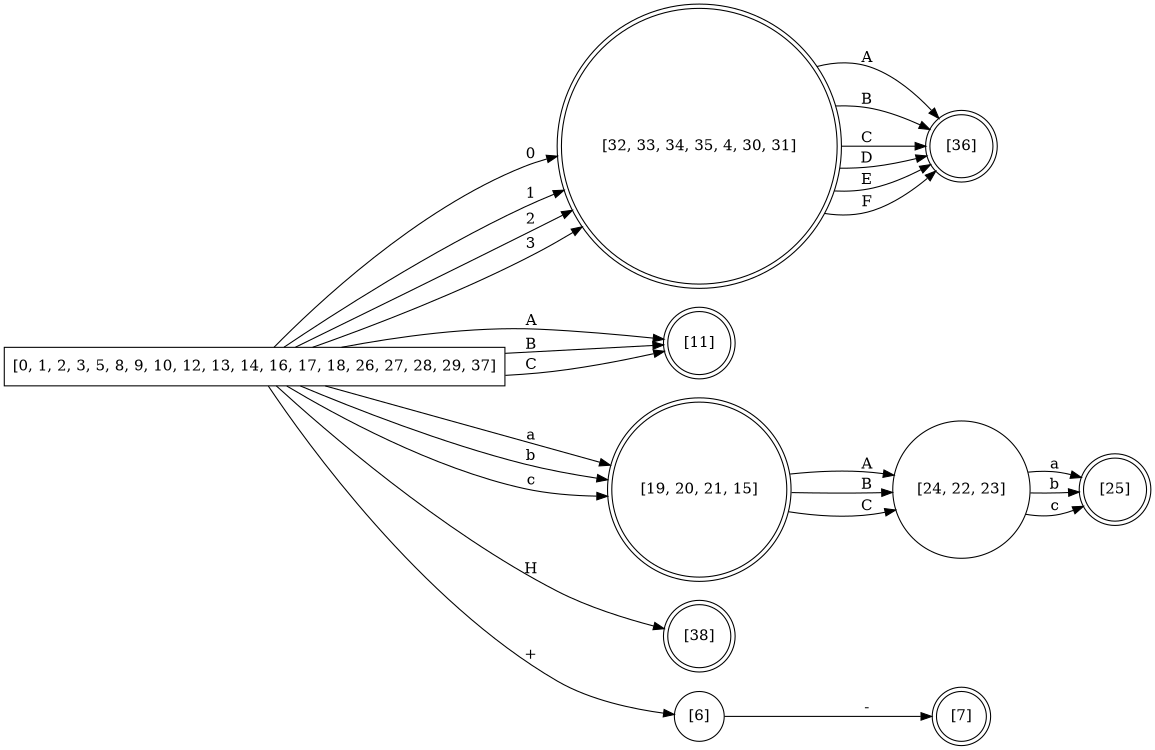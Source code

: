 digraph finite_state_machine {
	rankdir=LR size="8,5"
	node [shape=rectangular]
	"[0, 1, 2, 3, 5, 8, 9, 10, 12, 13, 14, 16, 17, 18, 26, 27, 28, 29, 37]"
	node [shape=doublecircle]
	"[32, 33, 34, 35, 4, 30, 31]"
	node [shape=doublecircle]
	"[32, 33, 34, 35, 4, 30, 31]"
	node [shape=doublecircle]
	"[32, 33, 34, 35, 4, 30, 31]"
	node [shape=doublecircle]
	"[32, 33, 34, 35, 4, 30, 31]"
	node [shape=doublecircle]
	"[11]"
	node [shape=doublecircle]
	"[11]"
	node [shape=doublecircle]
	"[11]"
	node [shape=doublecircle]
	"[19, 20, 21, 15]"
	node [shape=doublecircle]
	"[19, 20, 21, 15]"
	node [shape=doublecircle]
	"[19, 20, 21, 15]"
	node [shape=doublecircle]
	"[38]"
	node [shape=doublecircle]
	"[36]"
	node [shape=doublecircle]
	"[36]"
	node [shape=doublecircle]
	"[36]"
	node [shape=doublecircle]
	"[36]"
	node [shape=doublecircle]
	"[36]"
	node [shape=doublecircle]
	"[36]"
	node [shape=doublecircle]
	"[7]"
	node [shape=doublecircle]
	"[25]"
	node [shape=doublecircle]
	"[25]"
	node [shape=doublecircle]
	"[25]"
	node [shape=circle]
	"[0, 1, 2, 3, 5, 8, 9, 10, 12, 13, 14, 16, 17, 18, 26, 27, 28, 29, 37]" -> "[32, 33, 34, 35, 4, 30, 31]" [label=0]
	"[0, 1, 2, 3, 5, 8, 9, 10, 12, 13, 14, 16, 17, 18, 26, 27, 28, 29, 37]" -> "[32, 33, 34, 35, 4, 30, 31]" [label=1]
	"[0, 1, 2, 3, 5, 8, 9, 10, 12, 13, 14, 16, 17, 18, 26, 27, 28, 29, 37]" -> "[32, 33, 34, 35, 4, 30, 31]" [label=2]
	"[0, 1, 2, 3, 5, 8, 9, 10, 12, 13, 14, 16, 17, 18, 26, 27, 28, 29, 37]" -> "[32, 33, 34, 35, 4, 30, 31]" [label=3]
	"[0, 1, 2, 3, 5, 8, 9, 10, 12, 13, 14, 16, 17, 18, 26, 27, 28, 29, 37]" -> "[6]" [label="+"]
	"[0, 1, 2, 3, 5, 8, 9, 10, 12, 13, 14, 16, 17, 18, 26, 27, 28, 29, 37]" -> "[11]" [label=A]
	"[0, 1, 2, 3, 5, 8, 9, 10, 12, 13, 14, 16, 17, 18, 26, 27, 28, 29, 37]" -> "[11]" [label=B]
	"[0, 1, 2, 3, 5, 8, 9, 10, 12, 13, 14, 16, 17, 18, 26, 27, 28, 29, 37]" -> "[11]" [label=C]
	"[0, 1, 2, 3, 5, 8, 9, 10, 12, 13, 14, 16, 17, 18, 26, 27, 28, 29, 37]" -> "[19, 20, 21, 15]" [label=a]
	"[0, 1, 2, 3, 5, 8, 9, 10, 12, 13, 14, 16, 17, 18, 26, 27, 28, 29, 37]" -> "[19, 20, 21, 15]" [label=b]
	"[0, 1, 2, 3, 5, 8, 9, 10, 12, 13, 14, 16, 17, 18, 26, 27, 28, 29, 37]" -> "[19, 20, 21, 15]" [label=c]
	"[0, 1, 2, 3, 5, 8, 9, 10, 12, 13, 14, 16, 17, 18, 26, 27, 28, 29, 37]" -> "[38]" [label=H]
	"[32, 33, 34, 35, 4, 30, 31]" -> "[36]" [label=A]
	"[32, 33, 34, 35, 4, 30, 31]" -> "[36]" [label=B]
	"[32, 33, 34, 35, 4, 30, 31]" -> "[36]" [label=C]
	"[32, 33, 34, 35, 4, 30, 31]" -> "[36]" [label=D]
	"[32, 33, 34, 35, 4, 30, 31]" -> "[36]" [label=E]
	"[32, 33, 34, 35, 4, 30, 31]" -> "[36]" [label=F]
	"[6]" -> "[7]" [label="-"]
	"[19, 20, 21, 15]" -> "[24, 22, 23]" [label=A]
	"[19, 20, 21, 15]" -> "[24, 22, 23]" [label=B]
	"[19, 20, 21, 15]" -> "[24, 22, 23]" [label=C]
	"[24, 22, 23]" -> "[25]" [label=a]
	"[24, 22, 23]" -> "[25]" [label=b]
	"[24, 22, 23]" -> "[25]" [label=c]
}
